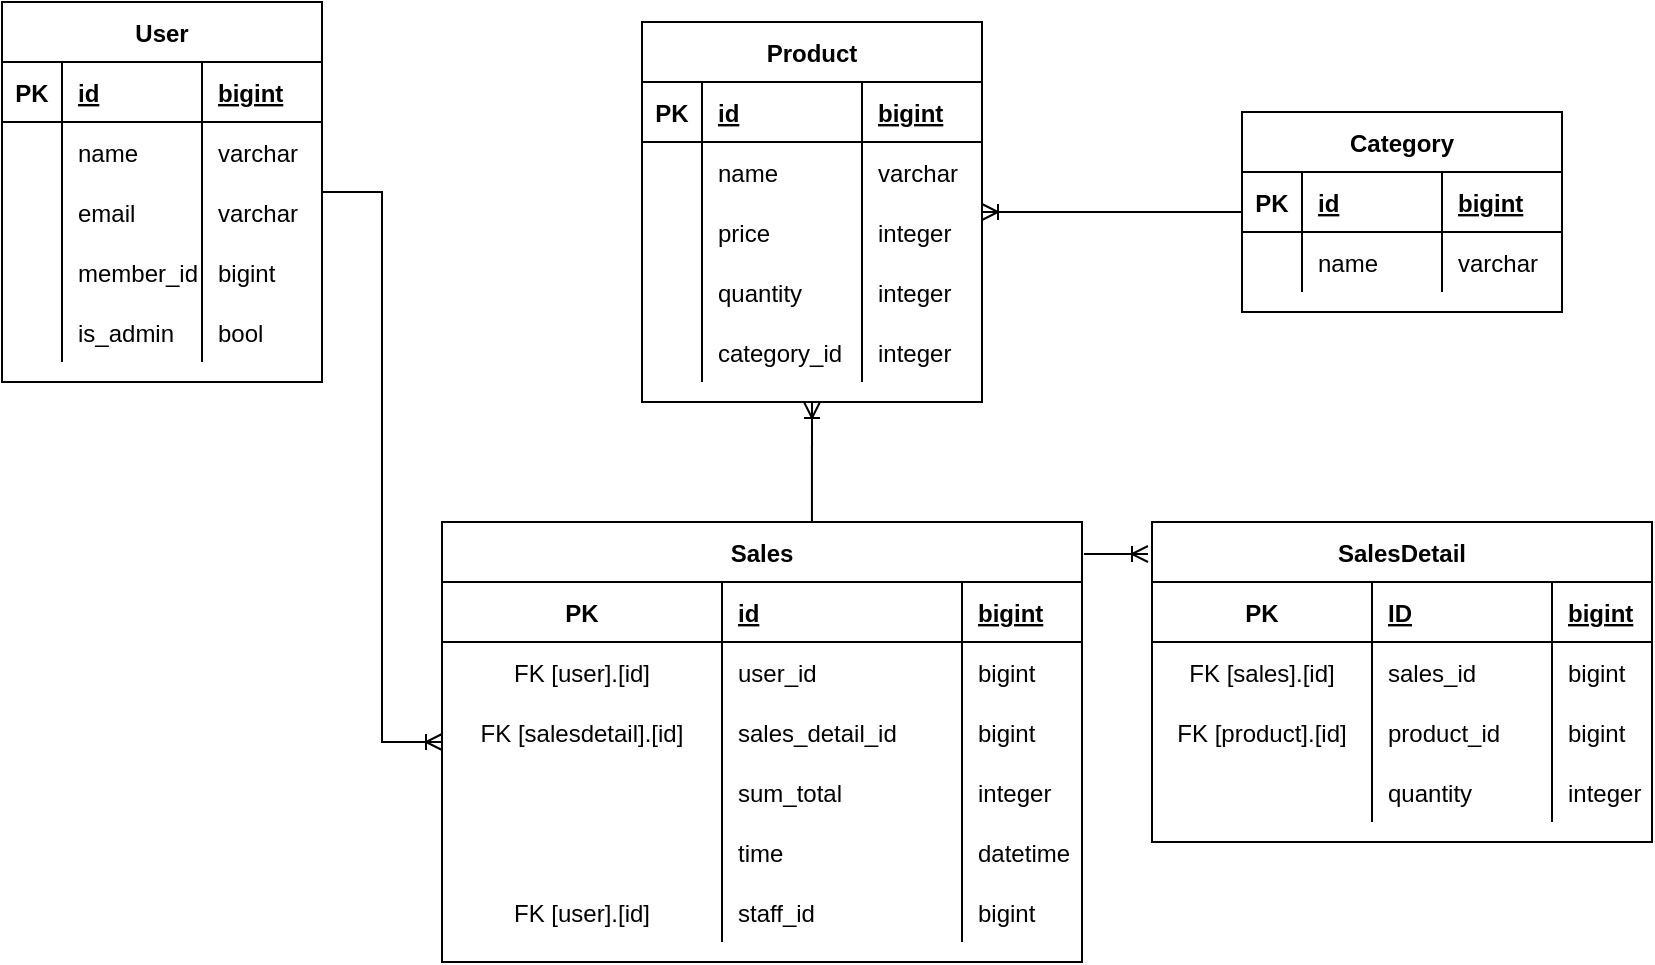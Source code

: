 <mxfile version="20.2.4" type="github"><diagram id="lN1Vdxu3KNABxqQGeUWR" name="Page-1"><mxGraphModel dx="1422" dy="878" grid="1" gridSize="10" guides="1" tooltips="1" connect="1" arrows="1" fold="1" page="1" pageScale="1" pageWidth="850" pageHeight="1100" math="0" shadow="0"><root><mxCell id="0"/><mxCell id="1" parent="0"/><mxCell id="dmmbBD3tAd-oWstNgaIF-2" value="Product" style="shape=table;startSize=30;container=1;collapsible=1;childLayout=tableLayout;fixedRows=1;rowLines=0;fontStyle=1;align=center;resizeLast=1;resizeHeight=0;resizeWidth=0;resizable=1;autosize=0;" vertex="1" parent="1"><mxGeometry x="330" y="50" width="170" height="190" as="geometry"><mxRectangle x="40" y="40" width="70" height="30" as="alternateBounds"/></mxGeometry></mxCell><mxCell id="dmmbBD3tAd-oWstNgaIF-3" value="" style="shape=tableRow;horizontal=0;startSize=0;swimlaneHead=0;swimlaneBody=0;fillColor=none;collapsible=0;dropTarget=0;points=[[0,0.5],[1,0.5]];portConstraint=eastwest;top=0;left=0;right=0;bottom=1;" vertex="1" parent="dmmbBD3tAd-oWstNgaIF-2"><mxGeometry y="30" width="170" height="30" as="geometry"/></mxCell><mxCell id="dmmbBD3tAd-oWstNgaIF-4" value="PK" style="shape=partialRectangle;connectable=0;fillColor=none;top=0;left=0;bottom=0;right=0;fontStyle=1;overflow=hidden;" vertex="1" parent="dmmbBD3tAd-oWstNgaIF-3"><mxGeometry width="30" height="30" as="geometry"><mxRectangle width="30" height="30" as="alternateBounds"/></mxGeometry></mxCell><mxCell id="dmmbBD3tAd-oWstNgaIF-5" value="id" style="shape=partialRectangle;connectable=0;fillColor=none;top=0;left=0;bottom=0;right=0;align=left;spacingLeft=6;fontStyle=5;overflow=hidden;" vertex="1" parent="dmmbBD3tAd-oWstNgaIF-3"><mxGeometry x="30" width="80" height="30" as="geometry"><mxRectangle width="80" height="30" as="alternateBounds"/></mxGeometry></mxCell><mxCell id="dmmbBD3tAd-oWstNgaIF-45" value="bigint" style="shape=partialRectangle;connectable=0;fillColor=none;top=0;left=0;bottom=0;right=0;align=left;spacingLeft=6;fontStyle=5;overflow=hidden;" vertex="1" parent="dmmbBD3tAd-oWstNgaIF-3"><mxGeometry x="110" width="60" height="30" as="geometry"><mxRectangle width="60" height="30" as="alternateBounds"/></mxGeometry></mxCell><mxCell id="dmmbBD3tAd-oWstNgaIF-6" value="" style="shape=tableRow;horizontal=0;startSize=0;swimlaneHead=0;swimlaneBody=0;fillColor=none;collapsible=0;dropTarget=0;points=[[0,0.5],[1,0.5]];portConstraint=eastwest;top=0;left=0;right=0;bottom=0;" vertex="1" parent="dmmbBD3tAd-oWstNgaIF-2"><mxGeometry y="60" width="170" height="30" as="geometry"/></mxCell><mxCell id="dmmbBD3tAd-oWstNgaIF-7" value="" style="shape=partialRectangle;connectable=0;fillColor=none;top=0;left=0;bottom=0;right=0;editable=1;overflow=hidden;" vertex="1" parent="dmmbBD3tAd-oWstNgaIF-6"><mxGeometry width="30" height="30" as="geometry"><mxRectangle width="30" height="30" as="alternateBounds"/></mxGeometry></mxCell><mxCell id="dmmbBD3tAd-oWstNgaIF-8" value="name" style="shape=partialRectangle;connectable=0;fillColor=none;top=0;left=0;bottom=0;right=0;align=left;spacingLeft=6;overflow=hidden;" vertex="1" parent="dmmbBD3tAd-oWstNgaIF-6"><mxGeometry x="30" width="80" height="30" as="geometry"><mxRectangle width="80" height="30" as="alternateBounds"/></mxGeometry></mxCell><mxCell id="dmmbBD3tAd-oWstNgaIF-46" value="varchar" style="shape=partialRectangle;connectable=0;fillColor=none;top=0;left=0;bottom=0;right=0;align=left;spacingLeft=6;overflow=hidden;" vertex="1" parent="dmmbBD3tAd-oWstNgaIF-6"><mxGeometry x="110" width="60" height="30" as="geometry"><mxRectangle width="60" height="30" as="alternateBounds"/></mxGeometry></mxCell><mxCell id="dmmbBD3tAd-oWstNgaIF-9" value="" style="shape=tableRow;horizontal=0;startSize=0;swimlaneHead=0;swimlaneBody=0;fillColor=none;collapsible=0;dropTarget=0;points=[[0,0.5],[1,0.5]];portConstraint=eastwest;top=0;left=0;right=0;bottom=0;" vertex="1" parent="dmmbBD3tAd-oWstNgaIF-2"><mxGeometry y="90" width="170" height="30" as="geometry"/></mxCell><mxCell id="dmmbBD3tAd-oWstNgaIF-10" value="" style="shape=partialRectangle;connectable=0;fillColor=none;top=0;left=0;bottom=0;right=0;editable=1;overflow=hidden;" vertex="1" parent="dmmbBD3tAd-oWstNgaIF-9"><mxGeometry width="30" height="30" as="geometry"><mxRectangle width="30" height="30" as="alternateBounds"/></mxGeometry></mxCell><mxCell id="dmmbBD3tAd-oWstNgaIF-11" value="price" style="shape=partialRectangle;connectable=0;fillColor=none;top=0;left=0;bottom=0;right=0;align=left;spacingLeft=6;overflow=hidden;" vertex="1" parent="dmmbBD3tAd-oWstNgaIF-9"><mxGeometry x="30" width="80" height="30" as="geometry"><mxRectangle width="80" height="30" as="alternateBounds"/></mxGeometry></mxCell><mxCell id="dmmbBD3tAd-oWstNgaIF-47" value="integer" style="shape=partialRectangle;connectable=0;fillColor=none;top=0;left=0;bottom=0;right=0;align=left;spacingLeft=6;overflow=hidden;" vertex="1" parent="dmmbBD3tAd-oWstNgaIF-9"><mxGeometry x="110" width="60" height="30" as="geometry"><mxRectangle width="60" height="30" as="alternateBounds"/></mxGeometry></mxCell><mxCell id="dmmbBD3tAd-oWstNgaIF-12" value="" style="shape=tableRow;horizontal=0;startSize=0;swimlaneHead=0;swimlaneBody=0;fillColor=none;collapsible=0;dropTarget=0;points=[[0,0.5],[1,0.5]];portConstraint=eastwest;top=0;left=0;right=0;bottom=0;" vertex="1" parent="dmmbBD3tAd-oWstNgaIF-2"><mxGeometry y="120" width="170" height="30" as="geometry"/></mxCell><mxCell id="dmmbBD3tAd-oWstNgaIF-13" value="" style="shape=partialRectangle;connectable=0;fillColor=none;top=0;left=0;bottom=0;right=0;editable=1;overflow=hidden;" vertex="1" parent="dmmbBD3tAd-oWstNgaIF-12"><mxGeometry width="30" height="30" as="geometry"><mxRectangle width="30" height="30" as="alternateBounds"/></mxGeometry></mxCell><mxCell id="dmmbBD3tAd-oWstNgaIF-14" value="quantity" style="shape=partialRectangle;connectable=0;fillColor=none;top=0;left=0;bottom=0;right=0;align=left;spacingLeft=6;overflow=hidden;" vertex="1" parent="dmmbBD3tAd-oWstNgaIF-12"><mxGeometry x="30" width="80" height="30" as="geometry"><mxRectangle width="80" height="30" as="alternateBounds"/></mxGeometry></mxCell><mxCell id="dmmbBD3tAd-oWstNgaIF-48" value="integer" style="shape=partialRectangle;connectable=0;fillColor=none;top=0;left=0;bottom=0;right=0;align=left;spacingLeft=6;overflow=hidden;" vertex="1" parent="dmmbBD3tAd-oWstNgaIF-12"><mxGeometry x="110" width="60" height="30" as="geometry"><mxRectangle width="60" height="30" as="alternateBounds"/></mxGeometry></mxCell><mxCell id="dmmbBD3tAd-oWstNgaIF-109" style="shape=tableRow;horizontal=0;startSize=0;swimlaneHead=0;swimlaneBody=0;fillColor=none;collapsible=0;dropTarget=0;points=[[0,0.5],[1,0.5]];portConstraint=eastwest;top=0;left=0;right=0;bottom=0;" vertex="1" parent="dmmbBD3tAd-oWstNgaIF-2"><mxGeometry y="150" width="170" height="30" as="geometry"/></mxCell><mxCell id="dmmbBD3tAd-oWstNgaIF-110" style="shape=partialRectangle;connectable=0;fillColor=none;top=0;left=0;bottom=0;right=0;editable=1;overflow=hidden;" vertex="1" parent="dmmbBD3tAd-oWstNgaIF-109"><mxGeometry width="30" height="30" as="geometry"><mxRectangle width="30" height="30" as="alternateBounds"/></mxGeometry></mxCell><mxCell id="dmmbBD3tAd-oWstNgaIF-111" value="category_id" style="shape=partialRectangle;connectable=0;fillColor=none;top=0;left=0;bottom=0;right=0;align=left;spacingLeft=6;overflow=hidden;" vertex="1" parent="dmmbBD3tAd-oWstNgaIF-109"><mxGeometry x="30" width="80" height="30" as="geometry"><mxRectangle width="80" height="30" as="alternateBounds"/></mxGeometry></mxCell><mxCell id="dmmbBD3tAd-oWstNgaIF-112" value="integer" style="shape=partialRectangle;connectable=0;fillColor=none;top=0;left=0;bottom=0;right=0;align=left;spacingLeft=6;overflow=hidden;" vertex="1" parent="dmmbBD3tAd-oWstNgaIF-109"><mxGeometry x="110" width="60" height="30" as="geometry"><mxRectangle width="60" height="30" as="alternateBounds"/></mxGeometry></mxCell><mxCell id="dmmbBD3tAd-oWstNgaIF-66" value="User" style="shape=table;startSize=30;container=1;collapsible=1;childLayout=tableLayout;fixedRows=1;rowLines=0;fontStyle=1;align=center;resizeLast=1;resizeHeight=0;resizeWidth=0;resizable=1;autosize=0;" vertex="1" parent="1"><mxGeometry x="10" y="40" width="160" height="190" as="geometry"><mxRectangle x="40" y="40" width="70" height="30" as="alternateBounds"/></mxGeometry></mxCell><mxCell id="dmmbBD3tAd-oWstNgaIF-67" value="" style="shape=tableRow;horizontal=0;startSize=0;swimlaneHead=0;swimlaneBody=0;fillColor=none;collapsible=0;dropTarget=0;points=[[0,0.5],[1,0.5]];portConstraint=eastwest;top=0;left=0;right=0;bottom=1;" vertex="1" parent="dmmbBD3tAd-oWstNgaIF-66"><mxGeometry y="30" width="160" height="30" as="geometry"/></mxCell><mxCell id="dmmbBD3tAd-oWstNgaIF-68" value="PK" style="shape=partialRectangle;connectable=0;fillColor=none;top=0;left=0;bottom=0;right=0;fontStyle=1;overflow=hidden;" vertex="1" parent="dmmbBD3tAd-oWstNgaIF-67"><mxGeometry width="30" height="30" as="geometry"><mxRectangle width="30" height="30" as="alternateBounds"/></mxGeometry></mxCell><mxCell id="dmmbBD3tAd-oWstNgaIF-69" value="id" style="shape=partialRectangle;connectable=0;fillColor=none;top=0;left=0;bottom=0;right=0;align=left;spacingLeft=6;fontStyle=5;overflow=hidden;" vertex="1" parent="dmmbBD3tAd-oWstNgaIF-67"><mxGeometry x="30" width="70" height="30" as="geometry"><mxRectangle width="70" height="30" as="alternateBounds"/></mxGeometry></mxCell><mxCell id="dmmbBD3tAd-oWstNgaIF-70" value="bigint" style="shape=partialRectangle;connectable=0;fillColor=none;top=0;left=0;bottom=0;right=0;align=left;spacingLeft=6;fontStyle=5;overflow=hidden;" vertex="1" parent="dmmbBD3tAd-oWstNgaIF-67"><mxGeometry x="100" width="60" height="30" as="geometry"><mxRectangle width="60" height="30" as="alternateBounds"/></mxGeometry></mxCell><mxCell id="dmmbBD3tAd-oWstNgaIF-71" value="" style="shape=tableRow;horizontal=0;startSize=0;swimlaneHead=0;swimlaneBody=0;fillColor=none;collapsible=0;dropTarget=0;points=[[0,0.5],[1,0.5]];portConstraint=eastwest;top=0;left=0;right=0;bottom=0;" vertex="1" parent="dmmbBD3tAd-oWstNgaIF-66"><mxGeometry y="60" width="160" height="30" as="geometry"/></mxCell><mxCell id="dmmbBD3tAd-oWstNgaIF-72" value="" style="shape=partialRectangle;connectable=0;fillColor=none;top=0;left=0;bottom=0;right=0;editable=1;overflow=hidden;" vertex="1" parent="dmmbBD3tAd-oWstNgaIF-71"><mxGeometry width="30" height="30" as="geometry"><mxRectangle width="30" height="30" as="alternateBounds"/></mxGeometry></mxCell><mxCell id="dmmbBD3tAd-oWstNgaIF-73" value="name" style="shape=partialRectangle;connectable=0;fillColor=none;top=0;left=0;bottom=0;right=0;align=left;spacingLeft=6;overflow=hidden;" vertex="1" parent="dmmbBD3tAd-oWstNgaIF-71"><mxGeometry x="30" width="70" height="30" as="geometry"><mxRectangle width="70" height="30" as="alternateBounds"/></mxGeometry></mxCell><mxCell id="dmmbBD3tAd-oWstNgaIF-74" value="varchar" style="shape=partialRectangle;connectable=0;fillColor=none;top=0;left=0;bottom=0;right=0;align=left;spacingLeft=6;overflow=hidden;" vertex="1" parent="dmmbBD3tAd-oWstNgaIF-71"><mxGeometry x="100" width="60" height="30" as="geometry"><mxRectangle width="60" height="30" as="alternateBounds"/></mxGeometry></mxCell><mxCell id="dmmbBD3tAd-oWstNgaIF-75" value="" style="shape=tableRow;horizontal=0;startSize=0;swimlaneHead=0;swimlaneBody=0;fillColor=none;collapsible=0;dropTarget=0;points=[[0,0.5],[1,0.5]];portConstraint=eastwest;top=0;left=0;right=0;bottom=0;" vertex="1" parent="dmmbBD3tAd-oWstNgaIF-66"><mxGeometry y="90" width="160" height="30" as="geometry"/></mxCell><mxCell id="dmmbBD3tAd-oWstNgaIF-76" value="" style="shape=partialRectangle;connectable=0;fillColor=none;top=0;left=0;bottom=0;right=0;editable=1;overflow=hidden;" vertex="1" parent="dmmbBD3tAd-oWstNgaIF-75"><mxGeometry width="30" height="30" as="geometry"><mxRectangle width="30" height="30" as="alternateBounds"/></mxGeometry></mxCell><mxCell id="dmmbBD3tAd-oWstNgaIF-77" value="email" style="shape=partialRectangle;connectable=0;fillColor=none;top=0;left=0;bottom=0;right=0;align=left;spacingLeft=6;overflow=hidden;" vertex="1" parent="dmmbBD3tAd-oWstNgaIF-75"><mxGeometry x="30" width="70" height="30" as="geometry"><mxRectangle width="70" height="30" as="alternateBounds"/></mxGeometry></mxCell><mxCell id="dmmbBD3tAd-oWstNgaIF-78" value="varchar" style="shape=partialRectangle;connectable=0;fillColor=none;top=0;left=0;bottom=0;right=0;align=left;spacingLeft=6;overflow=hidden;" vertex="1" parent="dmmbBD3tAd-oWstNgaIF-75"><mxGeometry x="100" width="60" height="30" as="geometry"><mxRectangle width="60" height="30" as="alternateBounds"/></mxGeometry></mxCell><mxCell id="dmmbBD3tAd-oWstNgaIF-79" value="" style="shape=tableRow;horizontal=0;startSize=0;swimlaneHead=0;swimlaneBody=0;fillColor=none;collapsible=0;dropTarget=0;points=[[0,0.5],[1,0.5]];portConstraint=eastwest;top=0;left=0;right=0;bottom=0;" vertex="1" parent="dmmbBD3tAd-oWstNgaIF-66"><mxGeometry y="120" width="160" height="30" as="geometry"/></mxCell><mxCell id="dmmbBD3tAd-oWstNgaIF-80" value="" style="shape=partialRectangle;connectable=0;fillColor=none;top=0;left=0;bottom=0;right=0;editable=1;overflow=hidden;" vertex="1" parent="dmmbBD3tAd-oWstNgaIF-79"><mxGeometry width="30" height="30" as="geometry"><mxRectangle width="30" height="30" as="alternateBounds"/></mxGeometry></mxCell><mxCell id="dmmbBD3tAd-oWstNgaIF-81" value="member_id" style="shape=partialRectangle;connectable=0;fillColor=none;top=0;left=0;bottom=0;right=0;align=left;spacingLeft=6;overflow=hidden;" vertex="1" parent="dmmbBD3tAd-oWstNgaIF-79"><mxGeometry x="30" width="70" height="30" as="geometry"><mxRectangle width="70" height="30" as="alternateBounds"/></mxGeometry></mxCell><mxCell id="dmmbBD3tAd-oWstNgaIF-82" value="bigint" style="shape=partialRectangle;connectable=0;fillColor=none;top=0;left=0;bottom=0;right=0;align=left;spacingLeft=6;overflow=hidden;" vertex="1" parent="dmmbBD3tAd-oWstNgaIF-79"><mxGeometry x="100" width="60" height="30" as="geometry"><mxRectangle width="60" height="30" as="alternateBounds"/></mxGeometry></mxCell><mxCell id="dmmbBD3tAd-oWstNgaIF-143" style="shape=tableRow;horizontal=0;startSize=0;swimlaneHead=0;swimlaneBody=0;fillColor=none;collapsible=0;dropTarget=0;points=[[0,0.5],[1,0.5]];portConstraint=eastwest;top=0;left=0;right=0;bottom=0;" vertex="1" parent="dmmbBD3tAd-oWstNgaIF-66"><mxGeometry y="150" width="160" height="30" as="geometry"/></mxCell><mxCell id="dmmbBD3tAd-oWstNgaIF-144" style="shape=partialRectangle;connectable=0;fillColor=none;top=0;left=0;bottom=0;right=0;editable=1;overflow=hidden;" vertex="1" parent="dmmbBD3tAd-oWstNgaIF-143"><mxGeometry width="30" height="30" as="geometry"><mxRectangle width="30" height="30" as="alternateBounds"/></mxGeometry></mxCell><mxCell id="dmmbBD3tAd-oWstNgaIF-145" value="is_admin" style="shape=partialRectangle;connectable=0;fillColor=none;top=0;left=0;bottom=0;right=0;align=left;spacingLeft=6;overflow=hidden;" vertex="1" parent="dmmbBD3tAd-oWstNgaIF-143"><mxGeometry x="30" width="70" height="30" as="geometry"><mxRectangle width="70" height="30" as="alternateBounds"/></mxGeometry></mxCell><mxCell id="dmmbBD3tAd-oWstNgaIF-146" value="bool" style="shape=partialRectangle;connectable=0;fillColor=none;top=0;left=0;bottom=0;right=0;align=left;spacingLeft=6;overflow=hidden;" vertex="1" parent="dmmbBD3tAd-oWstNgaIF-143"><mxGeometry x="100" width="60" height="30" as="geometry"><mxRectangle width="60" height="30" as="alternateBounds"/></mxGeometry></mxCell><mxCell id="dmmbBD3tAd-oWstNgaIF-88" value="Sales" style="shape=table;startSize=30;container=1;collapsible=1;childLayout=tableLayout;fixedRows=1;rowLines=0;fontStyle=1;align=center;resizeLast=1;resizeHeight=0;resizeWidth=0;resizable=1;autosize=0;" vertex="1" parent="1"><mxGeometry x="230" y="300" width="320" height="220" as="geometry"><mxRectangle x="40" y="40" width="70" height="30" as="alternateBounds"/></mxGeometry></mxCell><mxCell id="dmmbBD3tAd-oWstNgaIF-89" value="" style="shape=tableRow;horizontal=0;startSize=0;swimlaneHead=0;swimlaneBody=0;fillColor=none;collapsible=0;dropTarget=0;points=[[0,0.5],[1,0.5]];portConstraint=eastwest;top=0;left=0;right=0;bottom=1;" vertex="1" parent="dmmbBD3tAd-oWstNgaIF-88"><mxGeometry y="30" width="320" height="30" as="geometry"/></mxCell><mxCell id="dmmbBD3tAd-oWstNgaIF-90" value="PK" style="shape=partialRectangle;connectable=0;fillColor=none;top=0;left=0;bottom=0;right=0;fontStyle=1;overflow=hidden;" vertex="1" parent="dmmbBD3tAd-oWstNgaIF-89"><mxGeometry width="140" height="30" as="geometry"><mxRectangle width="140" height="30" as="alternateBounds"/></mxGeometry></mxCell><mxCell id="dmmbBD3tAd-oWstNgaIF-91" value="id" style="shape=partialRectangle;connectable=0;fillColor=none;top=0;left=0;bottom=0;right=0;align=left;spacingLeft=6;fontStyle=5;overflow=hidden;" vertex="1" parent="dmmbBD3tAd-oWstNgaIF-89"><mxGeometry x="140" width="120" height="30" as="geometry"><mxRectangle width="120" height="30" as="alternateBounds"/></mxGeometry></mxCell><mxCell id="dmmbBD3tAd-oWstNgaIF-92" value="bigint" style="shape=partialRectangle;connectable=0;fillColor=none;top=0;left=0;bottom=0;right=0;align=left;spacingLeft=6;fontStyle=5;overflow=hidden;" vertex="1" parent="dmmbBD3tAd-oWstNgaIF-89"><mxGeometry x="260" width="60" height="30" as="geometry"><mxRectangle width="60" height="30" as="alternateBounds"/></mxGeometry></mxCell><mxCell id="dmmbBD3tAd-oWstNgaIF-93" value="" style="shape=tableRow;horizontal=0;startSize=0;swimlaneHead=0;swimlaneBody=0;fillColor=none;collapsible=0;dropTarget=0;points=[[0,0.5],[1,0.5]];portConstraint=eastwest;top=0;left=0;right=0;bottom=0;" vertex="1" parent="dmmbBD3tAd-oWstNgaIF-88"><mxGeometry y="60" width="320" height="30" as="geometry"/></mxCell><mxCell id="dmmbBD3tAd-oWstNgaIF-94" value="FK [user].[id]" style="shape=partialRectangle;connectable=0;fillColor=none;top=0;left=0;bottom=0;right=0;editable=1;overflow=hidden;" vertex="1" parent="dmmbBD3tAd-oWstNgaIF-93"><mxGeometry width="140" height="30" as="geometry"><mxRectangle width="140" height="30" as="alternateBounds"/></mxGeometry></mxCell><mxCell id="dmmbBD3tAd-oWstNgaIF-95" value="user_id" style="shape=partialRectangle;connectable=0;fillColor=none;top=0;left=0;bottom=0;right=0;align=left;spacingLeft=6;overflow=hidden;" vertex="1" parent="dmmbBD3tAd-oWstNgaIF-93"><mxGeometry x="140" width="120" height="30" as="geometry"><mxRectangle width="120" height="30" as="alternateBounds"/></mxGeometry></mxCell><mxCell id="dmmbBD3tAd-oWstNgaIF-96" value="bigint" style="shape=partialRectangle;connectable=0;fillColor=none;top=0;left=0;bottom=0;right=0;align=left;spacingLeft=6;overflow=hidden;" vertex="1" parent="dmmbBD3tAd-oWstNgaIF-93"><mxGeometry x="260" width="60" height="30" as="geometry"><mxRectangle width="60" height="30" as="alternateBounds"/></mxGeometry></mxCell><mxCell id="dmmbBD3tAd-oWstNgaIF-97" value="" style="shape=tableRow;horizontal=0;startSize=0;swimlaneHead=0;swimlaneBody=0;fillColor=none;collapsible=0;dropTarget=0;points=[[0,0.5],[1,0.5]];portConstraint=eastwest;top=0;left=0;right=0;bottom=0;" vertex="1" parent="dmmbBD3tAd-oWstNgaIF-88"><mxGeometry y="90" width="320" height="30" as="geometry"/></mxCell><mxCell id="dmmbBD3tAd-oWstNgaIF-98" value="FK [salesdetail].[id]" style="shape=partialRectangle;connectable=0;fillColor=none;top=0;left=0;bottom=0;right=0;editable=1;overflow=hidden;" vertex="1" parent="dmmbBD3tAd-oWstNgaIF-97"><mxGeometry width="140" height="30" as="geometry"><mxRectangle width="140" height="30" as="alternateBounds"/></mxGeometry></mxCell><mxCell id="dmmbBD3tAd-oWstNgaIF-99" value="sales_detail_id" style="shape=partialRectangle;connectable=0;fillColor=none;top=0;left=0;bottom=0;right=0;align=left;spacingLeft=6;overflow=hidden;" vertex="1" parent="dmmbBD3tAd-oWstNgaIF-97"><mxGeometry x="140" width="120" height="30" as="geometry"><mxRectangle width="120" height="30" as="alternateBounds"/></mxGeometry></mxCell><mxCell id="dmmbBD3tAd-oWstNgaIF-100" value="bigint" style="shape=partialRectangle;connectable=0;fillColor=none;top=0;left=0;bottom=0;right=0;align=left;spacingLeft=6;overflow=hidden;" vertex="1" parent="dmmbBD3tAd-oWstNgaIF-97"><mxGeometry x="260" width="60" height="30" as="geometry"><mxRectangle width="60" height="30" as="alternateBounds"/></mxGeometry></mxCell><mxCell id="dmmbBD3tAd-oWstNgaIF-105" style="shape=tableRow;horizontal=0;startSize=0;swimlaneHead=0;swimlaneBody=0;fillColor=none;collapsible=0;dropTarget=0;points=[[0,0.5],[1,0.5]];portConstraint=eastwest;top=0;left=0;right=0;bottom=0;" vertex="1" parent="dmmbBD3tAd-oWstNgaIF-88"><mxGeometry y="120" width="320" height="30" as="geometry"/></mxCell><mxCell id="dmmbBD3tAd-oWstNgaIF-106" style="shape=partialRectangle;connectable=0;fillColor=none;top=0;left=0;bottom=0;right=0;editable=1;overflow=hidden;" vertex="1" parent="dmmbBD3tAd-oWstNgaIF-105"><mxGeometry width="140" height="30" as="geometry"><mxRectangle width="140" height="30" as="alternateBounds"/></mxGeometry></mxCell><mxCell id="dmmbBD3tAd-oWstNgaIF-107" value="sum_total" style="shape=partialRectangle;connectable=0;fillColor=none;top=0;left=0;bottom=0;right=0;align=left;spacingLeft=6;overflow=hidden;" vertex="1" parent="dmmbBD3tAd-oWstNgaIF-105"><mxGeometry x="140" width="120" height="30" as="geometry"><mxRectangle width="120" height="30" as="alternateBounds"/></mxGeometry></mxCell><mxCell id="dmmbBD3tAd-oWstNgaIF-108" value="integer" style="shape=partialRectangle;connectable=0;fillColor=none;top=0;left=0;bottom=0;right=0;align=left;spacingLeft=6;overflow=hidden;" vertex="1" parent="dmmbBD3tAd-oWstNgaIF-105"><mxGeometry x="260" width="60" height="30" as="geometry"><mxRectangle width="60" height="30" as="alternateBounds"/></mxGeometry></mxCell><mxCell id="dmmbBD3tAd-oWstNgaIF-139" style="shape=tableRow;horizontal=0;startSize=0;swimlaneHead=0;swimlaneBody=0;fillColor=none;collapsible=0;dropTarget=0;points=[[0,0.5],[1,0.5]];portConstraint=eastwest;top=0;left=0;right=0;bottom=0;" vertex="1" parent="dmmbBD3tAd-oWstNgaIF-88"><mxGeometry y="150" width="320" height="30" as="geometry"/></mxCell><mxCell id="dmmbBD3tAd-oWstNgaIF-140" style="shape=partialRectangle;connectable=0;fillColor=none;top=0;left=0;bottom=0;right=0;editable=1;overflow=hidden;" vertex="1" parent="dmmbBD3tAd-oWstNgaIF-139"><mxGeometry width="140" height="30" as="geometry"><mxRectangle width="140" height="30" as="alternateBounds"/></mxGeometry></mxCell><mxCell id="dmmbBD3tAd-oWstNgaIF-141" value="time" style="shape=partialRectangle;connectable=0;fillColor=none;top=0;left=0;bottom=0;right=0;align=left;spacingLeft=6;overflow=hidden;" vertex="1" parent="dmmbBD3tAd-oWstNgaIF-139"><mxGeometry x="140" width="120" height="30" as="geometry"><mxRectangle width="120" height="30" as="alternateBounds"/></mxGeometry></mxCell><mxCell id="dmmbBD3tAd-oWstNgaIF-142" value="datetime" style="shape=partialRectangle;connectable=0;fillColor=none;top=0;left=0;bottom=0;right=0;align=left;spacingLeft=6;overflow=hidden;" vertex="1" parent="dmmbBD3tAd-oWstNgaIF-139"><mxGeometry x="260" width="60" height="30" as="geometry"><mxRectangle width="60" height="30" as="alternateBounds"/></mxGeometry></mxCell><mxCell id="dmmbBD3tAd-oWstNgaIF-168" style="shape=tableRow;horizontal=0;startSize=0;swimlaneHead=0;swimlaneBody=0;fillColor=none;collapsible=0;dropTarget=0;points=[[0,0.5],[1,0.5]];portConstraint=eastwest;top=0;left=0;right=0;bottom=0;" vertex="1" parent="dmmbBD3tAd-oWstNgaIF-88"><mxGeometry y="180" width="320" height="30" as="geometry"/></mxCell><mxCell id="dmmbBD3tAd-oWstNgaIF-169" value="FK [user].[id]" style="shape=partialRectangle;connectable=0;fillColor=none;top=0;left=0;bottom=0;right=0;editable=1;overflow=hidden;" vertex="1" parent="dmmbBD3tAd-oWstNgaIF-168"><mxGeometry width="140" height="30" as="geometry"><mxRectangle width="140" height="30" as="alternateBounds"/></mxGeometry></mxCell><mxCell id="dmmbBD3tAd-oWstNgaIF-170" value="staff_id" style="shape=partialRectangle;connectable=0;fillColor=none;top=0;left=0;bottom=0;right=0;align=left;spacingLeft=6;overflow=hidden;" vertex="1" parent="dmmbBD3tAd-oWstNgaIF-168"><mxGeometry x="140" width="120" height="30" as="geometry"><mxRectangle width="120" height="30" as="alternateBounds"/></mxGeometry></mxCell><mxCell id="dmmbBD3tAd-oWstNgaIF-171" value="bigint" style="shape=partialRectangle;connectable=0;fillColor=none;top=0;left=0;bottom=0;right=0;align=left;spacingLeft=6;overflow=hidden;" vertex="1" parent="dmmbBD3tAd-oWstNgaIF-168"><mxGeometry x="260" width="60" height="30" as="geometry"><mxRectangle width="60" height="30" as="alternateBounds"/></mxGeometry></mxCell><mxCell id="dmmbBD3tAd-oWstNgaIF-117" value="SalesDetail" style="shape=table;startSize=30;container=1;collapsible=1;childLayout=tableLayout;fixedRows=1;rowLines=0;fontStyle=1;align=center;resizeLast=1;resizeHeight=0;resizeWidth=0;resizable=1;autosize=0;" vertex="1" parent="1"><mxGeometry x="585" y="300" width="250" height="160" as="geometry"><mxRectangle x="40" y="40" width="70" height="30" as="alternateBounds"/></mxGeometry></mxCell><mxCell id="dmmbBD3tAd-oWstNgaIF-118" value="" style="shape=tableRow;horizontal=0;startSize=0;swimlaneHead=0;swimlaneBody=0;fillColor=none;collapsible=0;dropTarget=0;points=[[0,0.5],[1,0.5]];portConstraint=eastwest;top=0;left=0;right=0;bottom=1;" vertex="1" parent="dmmbBD3tAd-oWstNgaIF-117"><mxGeometry y="30" width="250" height="30" as="geometry"/></mxCell><mxCell id="dmmbBD3tAd-oWstNgaIF-119" value="PK" style="shape=partialRectangle;connectable=0;fillColor=none;top=0;left=0;bottom=0;right=0;fontStyle=1;overflow=hidden;" vertex="1" parent="dmmbBD3tAd-oWstNgaIF-118"><mxGeometry width="110" height="30" as="geometry"><mxRectangle width="110" height="30" as="alternateBounds"/></mxGeometry></mxCell><mxCell id="dmmbBD3tAd-oWstNgaIF-120" value="ID" style="shape=partialRectangle;connectable=0;fillColor=none;top=0;left=0;bottom=0;right=0;align=left;spacingLeft=6;fontStyle=5;overflow=hidden;" vertex="1" parent="dmmbBD3tAd-oWstNgaIF-118"><mxGeometry x="110" width="90" height="30" as="geometry"><mxRectangle width="90" height="30" as="alternateBounds"/></mxGeometry></mxCell><mxCell id="dmmbBD3tAd-oWstNgaIF-121" value="bigint" style="shape=partialRectangle;connectable=0;fillColor=none;top=0;left=0;bottom=0;right=0;align=left;spacingLeft=6;fontStyle=5;overflow=hidden;" vertex="1" parent="dmmbBD3tAd-oWstNgaIF-118"><mxGeometry x="200" width="50" height="30" as="geometry"><mxRectangle width="50" height="30" as="alternateBounds"/></mxGeometry></mxCell><mxCell id="dmmbBD3tAd-oWstNgaIF-122" value="" style="shape=tableRow;horizontal=0;startSize=0;swimlaneHead=0;swimlaneBody=0;fillColor=none;collapsible=0;dropTarget=0;points=[[0,0.5],[1,0.5]];portConstraint=eastwest;top=0;left=0;right=0;bottom=0;" vertex="1" parent="dmmbBD3tAd-oWstNgaIF-117"><mxGeometry y="60" width="250" height="30" as="geometry"/></mxCell><mxCell id="dmmbBD3tAd-oWstNgaIF-123" value="FK [sales].[id]" style="shape=partialRectangle;connectable=0;fillColor=none;top=0;left=0;bottom=0;right=0;editable=1;overflow=hidden;" vertex="1" parent="dmmbBD3tAd-oWstNgaIF-122"><mxGeometry width="110" height="30" as="geometry"><mxRectangle width="110" height="30" as="alternateBounds"/></mxGeometry></mxCell><mxCell id="dmmbBD3tAd-oWstNgaIF-124" value="sales_id" style="shape=partialRectangle;connectable=0;fillColor=none;top=0;left=0;bottom=0;right=0;align=left;spacingLeft=6;overflow=hidden;" vertex="1" parent="dmmbBD3tAd-oWstNgaIF-122"><mxGeometry x="110" width="90" height="30" as="geometry"><mxRectangle width="90" height="30" as="alternateBounds"/></mxGeometry></mxCell><mxCell id="dmmbBD3tAd-oWstNgaIF-125" value="bigint" style="shape=partialRectangle;connectable=0;fillColor=none;top=0;left=0;bottom=0;right=0;align=left;spacingLeft=6;overflow=hidden;" vertex="1" parent="dmmbBD3tAd-oWstNgaIF-122"><mxGeometry x="200" width="50" height="30" as="geometry"><mxRectangle width="50" height="30" as="alternateBounds"/></mxGeometry></mxCell><mxCell id="dmmbBD3tAd-oWstNgaIF-126" value="" style="shape=tableRow;horizontal=0;startSize=0;swimlaneHead=0;swimlaneBody=0;fillColor=none;collapsible=0;dropTarget=0;points=[[0,0.5],[1,0.5]];portConstraint=eastwest;top=0;left=0;right=0;bottom=0;" vertex="1" parent="dmmbBD3tAd-oWstNgaIF-117"><mxGeometry y="90" width="250" height="30" as="geometry"/></mxCell><mxCell id="dmmbBD3tAd-oWstNgaIF-127" value="FK [product].[id]" style="shape=partialRectangle;connectable=0;fillColor=none;top=0;left=0;bottom=0;right=0;editable=1;overflow=hidden;" vertex="1" parent="dmmbBD3tAd-oWstNgaIF-126"><mxGeometry width="110" height="30" as="geometry"><mxRectangle width="110" height="30" as="alternateBounds"/></mxGeometry></mxCell><mxCell id="dmmbBD3tAd-oWstNgaIF-128" value="product_id" style="shape=partialRectangle;connectable=0;fillColor=none;top=0;left=0;bottom=0;right=0;align=left;spacingLeft=6;overflow=hidden;" vertex="1" parent="dmmbBD3tAd-oWstNgaIF-126"><mxGeometry x="110" width="90" height="30" as="geometry"><mxRectangle width="90" height="30" as="alternateBounds"/></mxGeometry></mxCell><mxCell id="dmmbBD3tAd-oWstNgaIF-129" value="bigint" style="shape=partialRectangle;connectable=0;fillColor=none;top=0;left=0;bottom=0;right=0;align=left;spacingLeft=6;overflow=hidden;" vertex="1" parent="dmmbBD3tAd-oWstNgaIF-126"><mxGeometry x="200" width="50" height="30" as="geometry"><mxRectangle width="50" height="30" as="alternateBounds"/></mxGeometry></mxCell><mxCell id="dmmbBD3tAd-oWstNgaIF-130" style="shape=tableRow;horizontal=0;startSize=0;swimlaneHead=0;swimlaneBody=0;fillColor=none;collapsible=0;dropTarget=0;points=[[0,0.5],[1,0.5]];portConstraint=eastwest;top=0;left=0;right=0;bottom=0;" vertex="1" parent="dmmbBD3tAd-oWstNgaIF-117"><mxGeometry y="120" width="250" height="30" as="geometry"/></mxCell><mxCell id="dmmbBD3tAd-oWstNgaIF-131" style="shape=partialRectangle;connectable=0;fillColor=none;top=0;left=0;bottom=0;right=0;editable=1;overflow=hidden;" vertex="1" parent="dmmbBD3tAd-oWstNgaIF-130"><mxGeometry width="110" height="30" as="geometry"><mxRectangle width="110" height="30" as="alternateBounds"/></mxGeometry></mxCell><mxCell id="dmmbBD3tAd-oWstNgaIF-132" value="quantity" style="shape=partialRectangle;connectable=0;fillColor=none;top=0;left=0;bottom=0;right=0;align=left;spacingLeft=6;overflow=hidden;" vertex="1" parent="dmmbBD3tAd-oWstNgaIF-130"><mxGeometry x="110" width="90" height="30" as="geometry"><mxRectangle width="90" height="30" as="alternateBounds"/></mxGeometry></mxCell><mxCell id="dmmbBD3tAd-oWstNgaIF-133" value="integer" style="shape=partialRectangle;connectable=0;fillColor=none;top=0;left=0;bottom=0;right=0;align=left;spacingLeft=6;overflow=hidden;" vertex="1" parent="dmmbBD3tAd-oWstNgaIF-130"><mxGeometry x="200" width="50" height="30" as="geometry"><mxRectangle width="50" height="30" as="alternateBounds"/></mxGeometry></mxCell><mxCell id="dmmbBD3tAd-oWstNgaIF-147" value="Category" style="shape=table;startSize=30;container=1;collapsible=1;childLayout=tableLayout;fixedRows=1;rowLines=0;fontStyle=1;align=center;resizeLast=1;resizeHeight=0;resizeWidth=0;resizable=1;autosize=0;" vertex="1" parent="1"><mxGeometry x="630" y="95" width="160" height="100" as="geometry"><mxRectangle x="40" y="40" width="70" height="30" as="alternateBounds"/></mxGeometry></mxCell><mxCell id="dmmbBD3tAd-oWstNgaIF-148" value="" style="shape=tableRow;horizontal=0;startSize=0;swimlaneHead=0;swimlaneBody=0;fillColor=none;collapsible=0;dropTarget=0;points=[[0,0.5],[1,0.5]];portConstraint=eastwest;top=0;left=0;right=0;bottom=1;" vertex="1" parent="dmmbBD3tAd-oWstNgaIF-147"><mxGeometry y="30" width="160" height="30" as="geometry"/></mxCell><mxCell id="dmmbBD3tAd-oWstNgaIF-149" value="PK" style="shape=partialRectangle;connectable=0;fillColor=none;top=0;left=0;bottom=0;right=0;fontStyle=1;overflow=hidden;" vertex="1" parent="dmmbBD3tAd-oWstNgaIF-148"><mxGeometry width="30" height="30" as="geometry"><mxRectangle width="30" height="30" as="alternateBounds"/></mxGeometry></mxCell><mxCell id="dmmbBD3tAd-oWstNgaIF-150" value="id" style="shape=partialRectangle;connectable=0;fillColor=none;top=0;left=0;bottom=0;right=0;align=left;spacingLeft=6;fontStyle=5;overflow=hidden;" vertex="1" parent="dmmbBD3tAd-oWstNgaIF-148"><mxGeometry x="30" width="70" height="30" as="geometry"><mxRectangle width="70" height="30" as="alternateBounds"/></mxGeometry></mxCell><mxCell id="dmmbBD3tAd-oWstNgaIF-151" value="bigint" style="shape=partialRectangle;connectable=0;fillColor=none;top=0;left=0;bottom=0;right=0;align=left;spacingLeft=6;fontStyle=5;overflow=hidden;" vertex="1" parent="dmmbBD3tAd-oWstNgaIF-148"><mxGeometry x="100" width="60" height="30" as="geometry"><mxRectangle width="60" height="30" as="alternateBounds"/></mxGeometry></mxCell><mxCell id="dmmbBD3tAd-oWstNgaIF-152" value="" style="shape=tableRow;horizontal=0;startSize=0;swimlaneHead=0;swimlaneBody=0;fillColor=none;collapsible=0;dropTarget=0;points=[[0,0.5],[1,0.5]];portConstraint=eastwest;top=0;left=0;right=0;bottom=0;" vertex="1" parent="dmmbBD3tAd-oWstNgaIF-147"><mxGeometry y="60" width="160" height="30" as="geometry"/></mxCell><mxCell id="dmmbBD3tAd-oWstNgaIF-153" value="" style="shape=partialRectangle;connectable=0;fillColor=none;top=0;left=0;bottom=0;right=0;editable=1;overflow=hidden;" vertex="1" parent="dmmbBD3tAd-oWstNgaIF-152"><mxGeometry width="30" height="30" as="geometry"><mxRectangle width="30" height="30" as="alternateBounds"/></mxGeometry></mxCell><mxCell id="dmmbBD3tAd-oWstNgaIF-154" value="name" style="shape=partialRectangle;connectable=0;fillColor=none;top=0;left=0;bottom=0;right=0;align=left;spacingLeft=6;overflow=hidden;" vertex="1" parent="dmmbBD3tAd-oWstNgaIF-152"><mxGeometry x="30" width="70" height="30" as="geometry"><mxRectangle width="70" height="30" as="alternateBounds"/></mxGeometry></mxCell><mxCell id="dmmbBD3tAd-oWstNgaIF-155" value="varchar" style="shape=partialRectangle;connectable=0;fillColor=none;top=0;left=0;bottom=0;right=0;align=left;spacingLeft=6;overflow=hidden;" vertex="1" parent="dmmbBD3tAd-oWstNgaIF-152"><mxGeometry x="100" width="60" height="30" as="geometry"><mxRectangle width="60" height="30" as="alternateBounds"/></mxGeometry></mxCell><mxCell id="dmmbBD3tAd-oWstNgaIF-196" value="" style="fontSize=12;html=1;endArrow=ERoneToMany;rounded=0;" edge="1" parent="1" source="dmmbBD3tAd-oWstNgaIF-147" target="dmmbBD3tAd-oWstNgaIF-2"><mxGeometry width="100" height="100" relative="1" as="geometry"><mxPoint x="620" y="70" as="sourcePoint"/><mxPoint x="520" y="170" as="targetPoint"/></mxGeometry></mxCell><mxCell id="dmmbBD3tAd-oWstNgaIF-198" value="" style="edgeStyle=entityRelationEdgeStyle;fontSize=12;html=1;endArrow=ERoneToMany;rounded=0;exitX=1.003;exitY=0.073;exitDx=0;exitDy=0;exitPerimeter=0;entryX=-0.008;entryY=0.1;entryDx=0;entryDy=0;entryPerimeter=0;" edge="1" parent="1" source="dmmbBD3tAd-oWstNgaIF-88" target="dmmbBD3tAd-oWstNgaIF-117"><mxGeometry width="100" height="100" relative="1" as="geometry"><mxPoint x="708.02" y="230" as="sourcePoint"/><mxPoint x="580" y="230" as="targetPoint"/></mxGeometry></mxCell><mxCell id="dmmbBD3tAd-oWstNgaIF-200" value="" style="edgeStyle=entityRelationEdgeStyle;fontSize=12;html=1;endArrow=ERoneToMany;rounded=0;" edge="1" parent="1" source="dmmbBD3tAd-oWstNgaIF-66" target="dmmbBD3tAd-oWstNgaIF-88"><mxGeometry width="100" height="100" relative="1" as="geometry"><mxPoint x="160" y="260" as="sourcePoint"/><mxPoint x="288.02" y="260" as="targetPoint"/></mxGeometry></mxCell><mxCell id="dmmbBD3tAd-oWstNgaIF-203" value="" style="fontSize=12;html=1;endArrow=ERoneToMany;rounded=0;entryX=0.5;entryY=1;entryDx=0;entryDy=0;exitX=0.578;exitY=0;exitDx=0;exitDy=0;exitPerimeter=0;" edge="1" parent="1" source="dmmbBD3tAd-oWstNgaIF-88" target="dmmbBD3tAd-oWstNgaIF-2"><mxGeometry width="100" height="100" relative="1" as="geometry"><mxPoint x="260" y="240" as="sourcePoint"/><mxPoint x="260" y="295" as="targetPoint"/></mxGeometry></mxCell></root></mxGraphModel></diagram></mxfile>